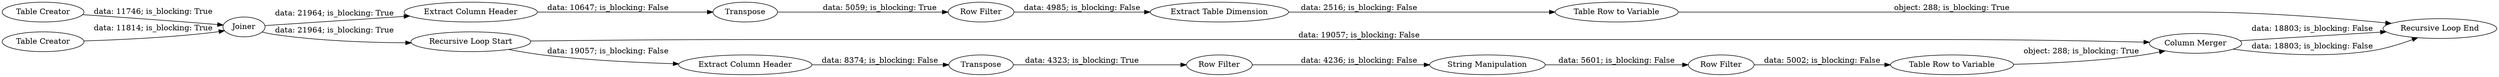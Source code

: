 digraph {
	"-581201113528597291_188" [label="Extract Column Header"]
	"-581201113528597291_198" [label="Recursive Loop Start"]
	"-581201113528597291_200" [label=Transpose]
	"-581201113528597291_189" [label="Row Filter"]
	"-581201113528597291_201" [label="Row Filter"]
	"-581201113528597291_203" [label="Row Filter"]
	"-581201113528597291_208" [label="Table Creator"]
	"-581201113528597291_209" [label="Table Creator"]
	"-581201113528597291_177" [label=Joiner]
	"-581201113528597291_205" [label="Extract Table Dimension"]
	"-581201113528597291_196" [label="Column Merger"]
	"-581201113528597291_199" [label="Extract Column Header"]
	"-581201113528597291_202" [label="String Manipulation"]
	"-581201113528597291_190" [label=Transpose]
	"-581201113528597291_206" [label="Table Row to Variable"]
	"-581201113528597291_197" [label="Recursive Loop End"]
	"-581201113528597291_204" [label="Table Row to Variable"]
	"-581201113528597291_198" -> "-581201113528597291_196" [label="data: 19057; is_blocking: False"]
	"-581201113528597291_206" -> "-581201113528597291_197" [label="object: 288; is_blocking: True"]
	"-581201113528597291_188" -> "-581201113528597291_190" [label="data: 10647; is_blocking: False"]
	"-581201113528597291_204" -> "-581201113528597291_196" [label="object: 288; is_blocking: True"]
	"-581201113528597291_177" -> "-581201113528597291_198" [label="data: 21964; is_blocking: True"]
	"-581201113528597291_209" -> "-581201113528597291_177" [label="data: 11814; is_blocking: True"]
	"-581201113528597291_201" -> "-581201113528597291_202" [label="data: 4236; is_blocking: False"]
	"-581201113528597291_177" -> "-581201113528597291_188" [label="data: 21964; is_blocking: True"]
	"-581201113528597291_200" -> "-581201113528597291_201" [label="data: 4323; is_blocking: True"]
	"-581201113528597291_205" -> "-581201113528597291_206" [label="data: 2516; is_blocking: False"]
	"-581201113528597291_199" -> "-581201113528597291_200" [label="data: 8374; is_blocking: False"]
	"-581201113528597291_202" -> "-581201113528597291_203" [label="data: 5601; is_blocking: False"]
	"-581201113528597291_203" -> "-581201113528597291_204" [label="data: 5002; is_blocking: False"]
	"-581201113528597291_190" -> "-581201113528597291_189" [label="data: 5059; is_blocking: True"]
	"-581201113528597291_198" -> "-581201113528597291_199" [label="data: 19057; is_blocking: False"]
	"-581201113528597291_189" -> "-581201113528597291_205" [label="data: 4985; is_blocking: False"]
	"-581201113528597291_196" -> "-581201113528597291_197" [label="data: 18803; is_blocking: False"]
	"-581201113528597291_208" -> "-581201113528597291_177" [label="data: 11746; is_blocking: True"]
	"-581201113528597291_196" -> "-581201113528597291_197" [label="data: 18803; is_blocking: False"]
	rankdir=LR
}
